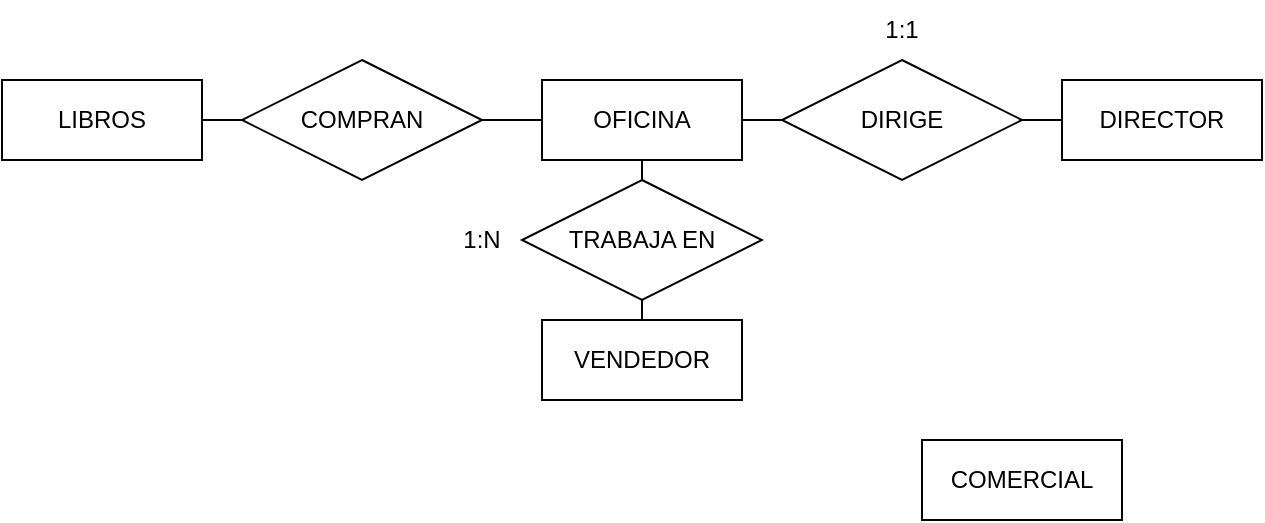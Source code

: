 <mxfile version="20.4.0" type="github">
  <diagram id="R2lEEEUBdFMjLlhIrx00" name="Page-1">
    <mxGraphModel dx="868" dy="460" grid="1" gridSize="10" guides="1" tooltips="1" connect="1" arrows="0" fold="1" page="1" pageScale="1" pageWidth="1169" pageHeight="827" math="0" shadow="0" extFonts="Permanent Marker^https://fonts.googleapis.com/css?family=Permanent+Marker">
      <root>
        <mxCell id="0" />
        <mxCell id="1" parent="0" />
        <mxCell id="g_xoqukgkqyQ-j_yjz55-4" value="OFICINA" style="whiteSpace=wrap;html=1;align=center;" vertex="1" parent="1">
          <mxGeometry x="380" y="300" width="100" height="40" as="geometry" />
        </mxCell>
        <mxCell id="g_xoqukgkqyQ-j_yjz55-5" value="COMERCIAL" style="whiteSpace=wrap;html=1;align=center;" vertex="1" parent="1">
          <mxGeometry x="570" y="480" width="100" height="40" as="geometry" />
        </mxCell>
        <mxCell id="g_xoqukgkqyQ-j_yjz55-9" style="edgeStyle=orthogonalEdgeStyle;rounded=0;orthogonalLoop=1;jettySize=auto;html=1;exitX=0;exitY=0.5;exitDx=0;exitDy=0;entryX=1;entryY=0.5;entryDx=0;entryDy=0;endArrow=none;endFill=0;" edge="1" parent="1" source="g_xoqukgkqyQ-j_yjz55-6" target="g_xoqukgkqyQ-j_yjz55-8">
          <mxGeometry relative="1" as="geometry" />
        </mxCell>
        <mxCell id="g_xoqukgkqyQ-j_yjz55-6" value="DIRECTOR" style="whiteSpace=wrap;html=1;align=center;" vertex="1" parent="1">
          <mxGeometry x="640" y="300" width="100" height="40" as="geometry" />
        </mxCell>
        <mxCell id="g_xoqukgkqyQ-j_yjz55-13" style="edgeStyle=orthogonalEdgeStyle;rounded=0;orthogonalLoop=1;jettySize=auto;html=1;exitX=0.5;exitY=0;exitDx=0;exitDy=0;entryX=0.5;entryY=1;entryDx=0;entryDy=0;endArrow=none;endFill=0;" edge="1" parent="1" source="g_xoqukgkqyQ-j_yjz55-7" target="g_xoqukgkqyQ-j_yjz55-12">
          <mxGeometry relative="1" as="geometry" />
        </mxCell>
        <mxCell id="g_xoqukgkqyQ-j_yjz55-7" value="VENDEDOR" style="whiteSpace=wrap;html=1;align=center;" vertex="1" parent="1">
          <mxGeometry x="380" y="420" width="100" height="40" as="geometry" />
        </mxCell>
        <mxCell id="g_xoqukgkqyQ-j_yjz55-10" style="edgeStyle=orthogonalEdgeStyle;rounded=0;orthogonalLoop=1;jettySize=auto;html=1;exitX=0;exitY=0.5;exitDx=0;exitDy=0;entryX=1;entryY=0.5;entryDx=0;entryDy=0;endArrow=none;endFill=0;" edge="1" parent="1" source="g_xoqukgkqyQ-j_yjz55-8" target="g_xoqukgkqyQ-j_yjz55-4">
          <mxGeometry relative="1" as="geometry" />
        </mxCell>
        <mxCell id="g_xoqukgkqyQ-j_yjz55-8" value="DIRIGE" style="shape=rhombus;perimeter=rhombusPerimeter;whiteSpace=wrap;html=1;align=center;" vertex="1" parent="1">
          <mxGeometry x="500" y="290" width="120" height="60" as="geometry" />
        </mxCell>
        <mxCell id="g_xoqukgkqyQ-j_yjz55-11" value="1:1" style="text;html=1;strokeColor=none;fillColor=none;align=center;verticalAlign=middle;whiteSpace=wrap;rounded=0;" vertex="1" parent="1">
          <mxGeometry x="530" y="260" width="60" height="30" as="geometry" />
        </mxCell>
        <mxCell id="g_xoqukgkqyQ-j_yjz55-14" style="edgeStyle=orthogonalEdgeStyle;rounded=0;orthogonalLoop=1;jettySize=auto;html=1;exitX=0.5;exitY=0;exitDx=0;exitDy=0;entryX=0.5;entryY=1;entryDx=0;entryDy=0;endArrow=none;endFill=0;" edge="1" parent="1" source="g_xoqukgkqyQ-j_yjz55-12" target="g_xoqukgkqyQ-j_yjz55-4">
          <mxGeometry relative="1" as="geometry" />
        </mxCell>
        <mxCell id="g_xoqukgkqyQ-j_yjz55-12" value="TRABAJA EN" style="shape=rhombus;perimeter=rhombusPerimeter;whiteSpace=wrap;html=1;align=center;" vertex="1" parent="1">
          <mxGeometry x="370" y="350" width="120" height="60" as="geometry" />
        </mxCell>
        <mxCell id="g_xoqukgkqyQ-j_yjz55-15" value="1:N" style="text;html=1;strokeColor=none;fillColor=none;align=center;verticalAlign=middle;whiteSpace=wrap;rounded=0;" vertex="1" parent="1">
          <mxGeometry x="320" y="365" width="60" height="30" as="geometry" />
        </mxCell>
        <mxCell id="g_xoqukgkqyQ-j_yjz55-18" style="edgeStyle=orthogonalEdgeStyle;rounded=0;orthogonalLoop=1;jettySize=auto;html=1;exitX=1;exitY=0.5;exitDx=0;exitDy=0;entryX=0;entryY=0.5;entryDx=0;entryDy=0;endArrow=none;endFill=0;" edge="1" parent="1" source="g_xoqukgkqyQ-j_yjz55-16" target="g_xoqukgkqyQ-j_yjz55-17">
          <mxGeometry relative="1" as="geometry" />
        </mxCell>
        <mxCell id="g_xoqukgkqyQ-j_yjz55-16" value="LIBROS" style="whiteSpace=wrap;html=1;align=center;" vertex="1" parent="1">
          <mxGeometry x="110" y="300" width="100" height="40" as="geometry" />
        </mxCell>
        <mxCell id="g_xoqukgkqyQ-j_yjz55-19" style="edgeStyle=orthogonalEdgeStyle;rounded=0;orthogonalLoop=1;jettySize=auto;html=1;exitX=1;exitY=0.5;exitDx=0;exitDy=0;entryX=0;entryY=0.5;entryDx=0;entryDy=0;endArrow=none;endFill=0;" edge="1" parent="1" source="g_xoqukgkqyQ-j_yjz55-17" target="g_xoqukgkqyQ-j_yjz55-4">
          <mxGeometry relative="1" as="geometry" />
        </mxCell>
        <mxCell id="g_xoqukgkqyQ-j_yjz55-17" value="COMPRAN" style="shape=rhombus;perimeter=rhombusPerimeter;whiteSpace=wrap;html=1;align=center;" vertex="1" parent="1">
          <mxGeometry x="230" y="290" width="120" height="60" as="geometry" />
        </mxCell>
      </root>
    </mxGraphModel>
  </diagram>
</mxfile>

